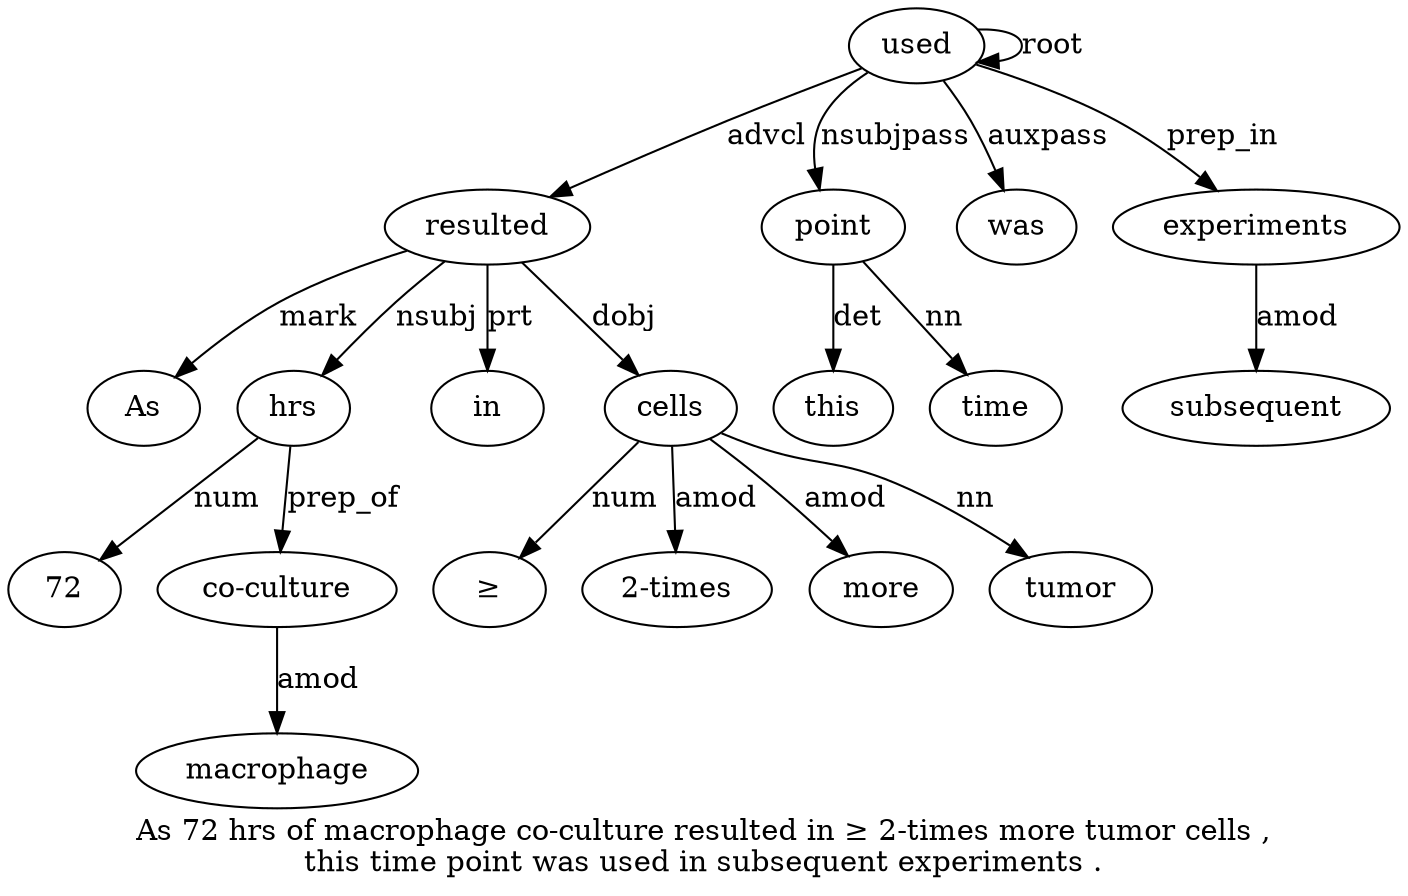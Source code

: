 digraph "As 72 hrs of macrophage co-culture resulted in ≥ 2-times more tumor cells ,  this time point was used in subsequent experiments ." {
label="As 72 hrs of macrophage co-culture resulted in ≥ 2-times more tumor cells ,
this time point was used in subsequent experiments .";
resulted7 [style=filled, fillcolor=white, label=resulted];
As1 [style=filled, fillcolor=white, label=As];
resulted7 -> As1  [label=mark];
hrs3 [style=filled, fillcolor=white, label=hrs];
72 [style=filled, fillcolor=white, label=72];
hrs3 -> 72  [label=num];
resulted7 -> hrs3  [label=nsubj];
"co-culture6" [style=filled, fillcolor=white, label="co-culture"];
macrophage5 [style=filled, fillcolor=white, label=macrophage];
"co-culture6" -> macrophage5  [label=amod];
hrs3 -> "co-culture6"  [label=prep_of];
used19 [style=filled, fillcolor=white, label=used];
used19 -> resulted7  [label=advcl];
in8 [style=filled, fillcolor=white, label=in];
resulted7 -> in8  [label=prt];
cells13 [style=filled, fillcolor=white, label=cells];
"≥9" [style=filled, fillcolor=white, label="≥"];
cells13 -> "≥9"  [label=num];
"2-times10" [style=filled, fillcolor=white, label="2-times"];
cells13 -> "2-times10"  [label=amod];
more11 [style=filled, fillcolor=white, label=more];
cells13 -> more11  [label=amod];
tumor12 [style=filled, fillcolor=white, label=tumor];
cells13 -> tumor12  [label=nn];
resulted7 -> cells13  [label=dobj];
point17 [style=filled, fillcolor=white, label=point];
this15 [style=filled, fillcolor=white, label=this];
point17 -> this15  [label=det];
time16 [style=filled, fillcolor=white, label=time];
point17 -> time16  [label=nn];
used19 -> point17  [label=nsubjpass];
was18 [style=filled, fillcolor=white, label=was];
used19 -> was18  [label=auxpass];
used19 -> used19  [label=root];
experiments22 [style=filled, fillcolor=white, label=experiments];
subsequent21 [style=filled, fillcolor=white, label=subsequent];
experiments22 -> subsequent21  [label=amod];
used19 -> experiments22  [label=prep_in];
}
